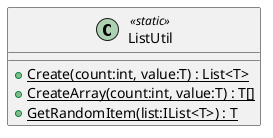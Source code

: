 @startuml
class ListUtil <<static>> {
    + {static} Create(count:int, value:T) : List<T>
    + {static} CreateArray(count:int, value:T) : T[]
    + {static} GetRandomItem(list:IList<T>) : T
}
@enduml
